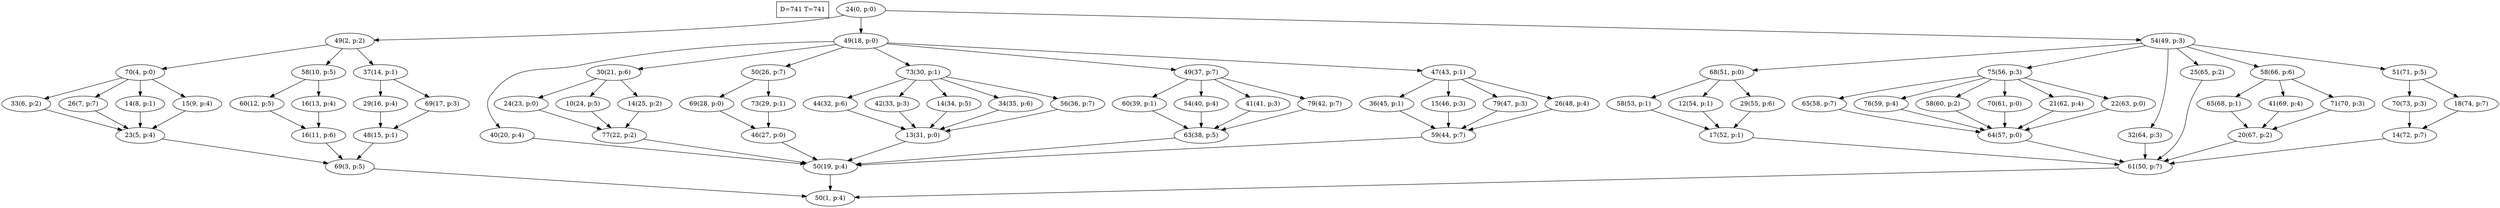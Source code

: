 digraph Task {
i [shape=box, label="D=741 T=741"]; 
0 [label="24(0, p:0)"];
1 [label="50(1, p:4)"];
2 [label="49(2, p:2)"];
3 [label="69(3, p:5)"];
4 [label="70(4, p:0)"];
5 [label="23(5, p:4)"];
6 [label="33(6, p:2)"];
7 [label="26(7, p:7)"];
8 [label="14(8, p:1)"];
9 [label="15(9, p:4)"];
10 [label="58(10, p:5)"];
11 [label="16(11, p:6)"];
12 [label="60(12, p:5)"];
13 [label="16(13, p:4)"];
14 [label="37(14, p:1)"];
15 [label="48(15, p:1)"];
16 [label="29(16, p:4)"];
17 [label="69(17, p:3)"];
18 [label="49(18, p:0)"];
19 [label="50(19, p:4)"];
20 [label="40(20, p:4)"];
21 [label="30(21, p:6)"];
22 [label="77(22, p:2)"];
23 [label="24(23, p:0)"];
24 [label="10(24, p:5)"];
25 [label="14(25, p:2)"];
26 [label="50(26, p:7)"];
27 [label="46(27, p:0)"];
28 [label="69(28, p:0)"];
29 [label="73(29, p:1)"];
30 [label="73(30, p:1)"];
31 [label="13(31, p:0)"];
32 [label="44(32, p:6)"];
33 [label="42(33, p:3)"];
34 [label="14(34, p:5)"];
35 [label="34(35, p:6)"];
36 [label="56(36, p:7)"];
37 [label="49(37, p:7)"];
38 [label="63(38, p:5)"];
39 [label="60(39, p:1)"];
40 [label="54(40, p:4)"];
41 [label="41(41, p:3)"];
42 [label="79(42, p:7)"];
43 [label="47(43, p:1)"];
44 [label="59(44, p:7)"];
45 [label="36(45, p:1)"];
46 [label="15(46, p:3)"];
47 [label="79(47, p:3)"];
48 [label="26(48, p:4)"];
49 [label="54(49, p:3)"];
50 [label="61(50, p:7)"];
51 [label="68(51, p:0)"];
52 [label="17(52, p:1)"];
53 [label="58(53, p:1)"];
54 [label="12(54, p:1)"];
55 [label="29(55, p:6)"];
56 [label="75(56, p:3)"];
57 [label="64(57, p:0)"];
58 [label="65(58, p:7)"];
59 [label="76(59, p:4)"];
60 [label="58(60, p:2)"];
61 [label="70(61, p:0)"];
62 [label="21(62, p:4)"];
63 [label="22(63, p:0)"];
64 [label="32(64, p:3)"];
65 [label="25(65, p:2)"];
66 [label="58(66, p:6)"];
67 [label="20(67, p:2)"];
68 [label="65(68, p:1)"];
69 [label="41(69, p:4)"];
70 [label="71(70, p:3)"];
71 [label="51(71, p:5)"];
72 [label="14(72, p:7)"];
73 [label="70(73, p:3)"];
74 [label="18(74, p:7)"];
0 -> 2;
0 -> 18;
0 -> 49;
2 -> 4;
2 -> 10;
2 -> 14;
3 -> 1;
4 -> 6;
4 -> 7;
4 -> 8;
4 -> 9;
5 -> 3;
6 -> 5;
7 -> 5;
8 -> 5;
9 -> 5;
10 -> 12;
10 -> 13;
11 -> 3;
12 -> 11;
13 -> 11;
14 -> 16;
14 -> 17;
15 -> 3;
16 -> 15;
17 -> 15;
18 -> 20;
18 -> 21;
18 -> 26;
18 -> 30;
18 -> 37;
18 -> 43;
19 -> 1;
20 -> 19;
21 -> 23;
21 -> 24;
21 -> 25;
22 -> 19;
23 -> 22;
24 -> 22;
25 -> 22;
26 -> 28;
26 -> 29;
27 -> 19;
28 -> 27;
29 -> 27;
30 -> 32;
30 -> 33;
30 -> 34;
30 -> 35;
30 -> 36;
31 -> 19;
32 -> 31;
33 -> 31;
34 -> 31;
35 -> 31;
36 -> 31;
37 -> 39;
37 -> 40;
37 -> 41;
37 -> 42;
38 -> 19;
39 -> 38;
40 -> 38;
41 -> 38;
42 -> 38;
43 -> 45;
43 -> 46;
43 -> 47;
43 -> 48;
44 -> 19;
45 -> 44;
46 -> 44;
47 -> 44;
48 -> 44;
49 -> 51;
49 -> 56;
49 -> 64;
49 -> 65;
49 -> 66;
49 -> 71;
50 -> 1;
51 -> 53;
51 -> 54;
51 -> 55;
52 -> 50;
53 -> 52;
54 -> 52;
55 -> 52;
56 -> 58;
56 -> 59;
56 -> 60;
56 -> 61;
56 -> 62;
56 -> 63;
57 -> 50;
58 -> 57;
59 -> 57;
60 -> 57;
61 -> 57;
62 -> 57;
63 -> 57;
64 -> 50;
65 -> 50;
66 -> 68;
66 -> 69;
66 -> 70;
67 -> 50;
68 -> 67;
69 -> 67;
70 -> 67;
71 -> 73;
71 -> 74;
72 -> 50;
73 -> 72;
74 -> 72;
}